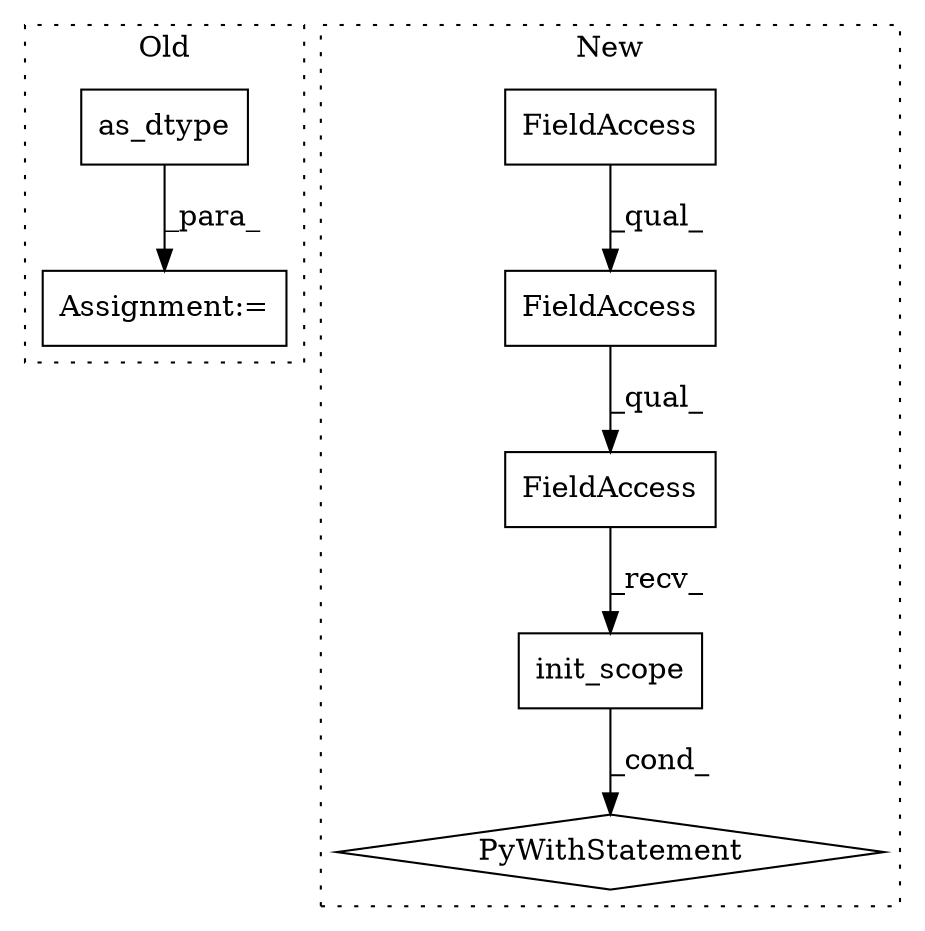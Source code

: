 digraph G {
subgraph cluster0 {
1 [label="as_dtype" a="32" s="8648,8662" l="9,1" shape="box"];
7 [label="Assignment:=" a="7" s="8610" l="1" shape="box"];
label = "Old";
style="dotted";
}
subgraph cluster1 {
2 [label="PyWithStatement" a="104" s="8089,8143" l="10,2" shape="diamond"];
3 [label="init_scope" a="32" s="8131" l="12" shape="box"];
4 [label="FieldAccess" a="22" s="8099" l="31" shape="box"];
5 [label="FieldAccess" a="22" s="8099" l="27" shape="box"];
6 [label="FieldAccess" a="22" s="8099" l="17" shape="box"];
label = "New";
style="dotted";
}
1 -> 7 [label="_para_"];
3 -> 2 [label="_cond_"];
4 -> 3 [label="_recv_"];
5 -> 4 [label="_qual_"];
6 -> 5 [label="_qual_"];
}